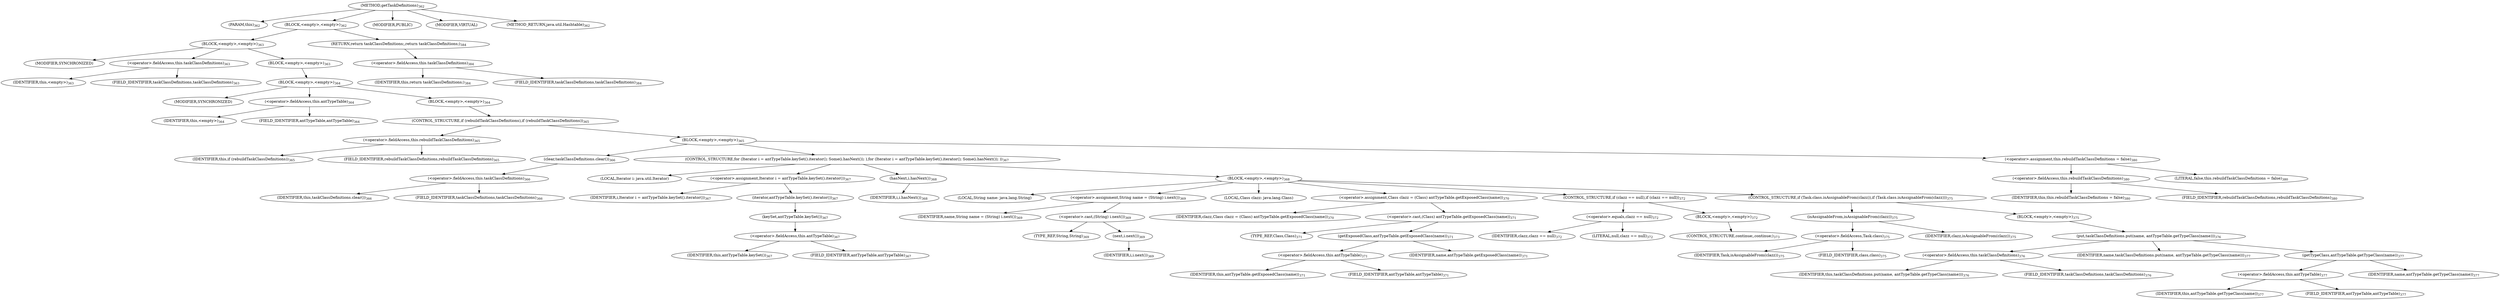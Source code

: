 digraph "getTaskDefinitions" {  
"652" [label = <(METHOD,getTaskDefinitions)<SUB>362</SUB>> ]
"653" [label = <(PARAM,this)<SUB>362</SUB>> ]
"654" [label = <(BLOCK,&lt;empty&gt;,&lt;empty&gt;)<SUB>362</SUB>> ]
"655" [label = <(BLOCK,&lt;empty&gt;,&lt;empty&gt;)<SUB>363</SUB>> ]
"656" [label = <(MODIFIER,SYNCHRONIZED)> ]
"657" [label = <(&lt;operator&gt;.fieldAccess,this.taskClassDefinitions)<SUB>363</SUB>> ]
"658" [label = <(IDENTIFIER,this,&lt;empty&gt;)<SUB>363</SUB>> ]
"659" [label = <(FIELD_IDENTIFIER,taskClassDefinitions,taskClassDefinitions)<SUB>363</SUB>> ]
"660" [label = <(BLOCK,&lt;empty&gt;,&lt;empty&gt;)<SUB>363</SUB>> ]
"661" [label = <(BLOCK,&lt;empty&gt;,&lt;empty&gt;)<SUB>364</SUB>> ]
"662" [label = <(MODIFIER,SYNCHRONIZED)> ]
"663" [label = <(&lt;operator&gt;.fieldAccess,this.antTypeTable)<SUB>364</SUB>> ]
"664" [label = <(IDENTIFIER,this,&lt;empty&gt;)<SUB>364</SUB>> ]
"665" [label = <(FIELD_IDENTIFIER,antTypeTable,antTypeTable)<SUB>364</SUB>> ]
"666" [label = <(BLOCK,&lt;empty&gt;,&lt;empty&gt;)<SUB>364</SUB>> ]
"667" [label = <(CONTROL_STRUCTURE,if (rebuildTaskClassDefinitions),if (rebuildTaskClassDefinitions))<SUB>365</SUB>> ]
"668" [label = <(&lt;operator&gt;.fieldAccess,this.rebuildTaskClassDefinitions)<SUB>365</SUB>> ]
"669" [label = <(IDENTIFIER,this,if (rebuildTaskClassDefinitions))<SUB>365</SUB>> ]
"670" [label = <(FIELD_IDENTIFIER,rebuildTaskClassDefinitions,rebuildTaskClassDefinitions)<SUB>365</SUB>> ]
"671" [label = <(BLOCK,&lt;empty&gt;,&lt;empty&gt;)<SUB>365</SUB>> ]
"672" [label = <(clear,taskClassDefinitions.clear())<SUB>366</SUB>> ]
"673" [label = <(&lt;operator&gt;.fieldAccess,this.taskClassDefinitions)<SUB>366</SUB>> ]
"674" [label = <(IDENTIFIER,this,taskClassDefinitions.clear())<SUB>366</SUB>> ]
"675" [label = <(FIELD_IDENTIFIER,taskClassDefinitions,taskClassDefinitions)<SUB>366</SUB>> ]
"676" [label = <(CONTROL_STRUCTURE,for (Iterator i = antTypeTable.keySet().iterator(); Some(i.hasNext()); ),for (Iterator i = antTypeTable.keySet().iterator(); Some(i.hasNext()); ))<SUB>367</SUB>> ]
"677" [label = <(LOCAL,Iterator i: java.util.Iterator)> ]
"678" [label = <(&lt;operator&gt;.assignment,Iterator i = antTypeTable.keySet().iterator())<SUB>367</SUB>> ]
"679" [label = <(IDENTIFIER,i,Iterator i = antTypeTable.keySet().iterator())<SUB>367</SUB>> ]
"680" [label = <(iterator,antTypeTable.keySet().iterator())<SUB>367</SUB>> ]
"681" [label = <(keySet,antTypeTable.keySet())<SUB>367</SUB>> ]
"682" [label = <(&lt;operator&gt;.fieldAccess,this.antTypeTable)<SUB>367</SUB>> ]
"683" [label = <(IDENTIFIER,this,antTypeTable.keySet())<SUB>367</SUB>> ]
"684" [label = <(FIELD_IDENTIFIER,antTypeTable,antTypeTable)<SUB>367</SUB>> ]
"685" [label = <(hasNext,i.hasNext())<SUB>368</SUB>> ]
"686" [label = <(IDENTIFIER,i,i.hasNext())<SUB>368</SUB>> ]
"687" [label = <(BLOCK,&lt;empty&gt;,&lt;empty&gt;)<SUB>368</SUB>> ]
"688" [label = <(LOCAL,String name: java.lang.String)> ]
"689" [label = <(&lt;operator&gt;.assignment,String name = (String) i.next())<SUB>369</SUB>> ]
"690" [label = <(IDENTIFIER,name,String name = (String) i.next())<SUB>369</SUB>> ]
"691" [label = <(&lt;operator&gt;.cast,(String) i.next())<SUB>369</SUB>> ]
"692" [label = <(TYPE_REF,String,String)<SUB>369</SUB>> ]
"693" [label = <(next,i.next())<SUB>369</SUB>> ]
"694" [label = <(IDENTIFIER,i,i.next())<SUB>369</SUB>> ]
"695" [label = <(LOCAL,Class clazz: java.lang.Class)> ]
"696" [label = <(&lt;operator&gt;.assignment,Class clazz = (Class) antTypeTable.getExposedClass(name))<SUB>370</SUB>> ]
"697" [label = <(IDENTIFIER,clazz,Class clazz = (Class) antTypeTable.getExposedClass(name))<SUB>370</SUB>> ]
"698" [label = <(&lt;operator&gt;.cast,(Class) antTypeTable.getExposedClass(name))<SUB>371</SUB>> ]
"699" [label = <(TYPE_REF,Class,Class)<SUB>371</SUB>> ]
"700" [label = <(getExposedClass,antTypeTable.getExposedClass(name))<SUB>371</SUB>> ]
"701" [label = <(&lt;operator&gt;.fieldAccess,this.antTypeTable)<SUB>371</SUB>> ]
"702" [label = <(IDENTIFIER,this,antTypeTable.getExposedClass(name))<SUB>371</SUB>> ]
"703" [label = <(FIELD_IDENTIFIER,antTypeTable,antTypeTable)<SUB>371</SUB>> ]
"704" [label = <(IDENTIFIER,name,antTypeTable.getExposedClass(name))<SUB>371</SUB>> ]
"705" [label = <(CONTROL_STRUCTURE,if (clazz == null),if (clazz == null))<SUB>372</SUB>> ]
"706" [label = <(&lt;operator&gt;.equals,clazz == null)<SUB>372</SUB>> ]
"707" [label = <(IDENTIFIER,clazz,clazz == null)<SUB>372</SUB>> ]
"708" [label = <(LITERAL,null,clazz == null)<SUB>372</SUB>> ]
"709" [label = <(BLOCK,&lt;empty&gt;,&lt;empty&gt;)<SUB>372</SUB>> ]
"710" [label = <(CONTROL_STRUCTURE,continue;,continue;)<SUB>373</SUB>> ]
"711" [label = <(CONTROL_STRUCTURE,if (Task.class.isAssignableFrom(clazz)),if (Task.class.isAssignableFrom(clazz)))<SUB>375</SUB>> ]
"712" [label = <(isAssignableFrom,isAssignableFrom(clazz))<SUB>375</SUB>> ]
"713" [label = <(&lt;operator&gt;.fieldAccess,Task.class)<SUB>375</SUB>> ]
"714" [label = <(IDENTIFIER,Task,isAssignableFrom(clazz))<SUB>375</SUB>> ]
"715" [label = <(FIELD_IDENTIFIER,class,class)<SUB>375</SUB>> ]
"716" [label = <(IDENTIFIER,clazz,isAssignableFrom(clazz))<SUB>375</SUB>> ]
"717" [label = <(BLOCK,&lt;empty&gt;,&lt;empty&gt;)<SUB>375</SUB>> ]
"718" [label = <(put,taskClassDefinitions.put(name, antTypeTable.getTypeClass(name)))<SUB>376</SUB>> ]
"719" [label = <(&lt;operator&gt;.fieldAccess,this.taskClassDefinitions)<SUB>376</SUB>> ]
"720" [label = <(IDENTIFIER,this,taskClassDefinitions.put(name, antTypeTable.getTypeClass(name)))<SUB>376</SUB>> ]
"721" [label = <(FIELD_IDENTIFIER,taskClassDefinitions,taskClassDefinitions)<SUB>376</SUB>> ]
"722" [label = <(IDENTIFIER,name,taskClassDefinitions.put(name, antTypeTable.getTypeClass(name)))<SUB>377</SUB>> ]
"723" [label = <(getTypeClass,antTypeTable.getTypeClass(name))<SUB>377</SUB>> ]
"724" [label = <(&lt;operator&gt;.fieldAccess,this.antTypeTable)<SUB>377</SUB>> ]
"725" [label = <(IDENTIFIER,this,antTypeTable.getTypeClass(name))<SUB>377</SUB>> ]
"726" [label = <(FIELD_IDENTIFIER,antTypeTable,antTypeTable)<SUB>377</SUB>> ]
"727" [label = <(IDENTIFIER,name,antTypeTable.getTypeClass(name))<SUB>377</SUB>> ]
"728" [label = <(&lt;operator&gt;.assignment,this.rebuildTaskClassDefinitions = false)<SUB>380</SUB>> ]
"729" [label = <(&lt;operator&gt;.fieldAccess,this.rebuildTaskClassDefinitions)<SUB>380</SUB>> ]
"730" [label = <(IDENTIFIER,this,this.rebuildTaskClassDefinitions = false)<SUB>380</SUB>> ]
"731" [label = <(FIELD_IDENTIFIER,rebuildTaskClassDefinitions,rebuildTaskClassDefinitions)<SUB>380</SUB>> ]
"732" [label = <(LITERAL,false,this.rebuildTaskClassDefinitions = false)<SUB>380</SUB>> ]
"733" [label = <(RETURN,return taskClassDefinitions;,return taskClassDefinitions;)<SUB>384</SUB>> ]
"734" [label = <(&lt;operator&gt;.fieldAccess,this.taskClassDefinitions)<SUB>384</SUB>> ]
"735" [label = <(IDENTIFIER,this,return taskClassDefinitions;)<SUB>384</SUB>> ]
"736" [label = <(FIELD_IDENTIFIER,taskClassDefinitions,taskClassDefinitions)<SUB>384</SUB>> ]
"737" [label = <(MODIFIER,PUBLIC)> ]
"738" [label = <(MODIFIER,VIRTUAL)> ]
"739" [label = <(METHOD_RETURN,java.util.Hashtable)<SUB>362</SUB>> ]
  "652" -> "653" 
  "652" -> "654" 
  "652" -> "737" 
  "652" -> "738" 
  "652" -> "739" 
  "654" -> "655" 
  "654" -> "733" 
  "655" -> "656" 
  "655" -> "657" 
  "655" -> "660" 
  "657" -> "658" 
  "657" -> "659" 
  "660" -> "661" 
  "661" -> "662" 
  "661" -> "663" 
  "661" -> "666" 
  "663" -> "664" 
  "663" -> "665" 
  "666" -> "667" 
  "667" -> "668" 
  "667" -> "671" 
  "668" -> "669" 
  "668" -> "670" 
  "671" -> "672" 
  "671" -> "676" 
  "671" -> "728" 
  "672" -> "673" 
  "673" -> "674" 
  "673" -> "675" 
  "676" -> "677" 
  "676" -> "678" 
  "676" -> "685" 
  "676" -> "687" 
  "678" -> "679" 
  "678" -> "680" 
  "680" -> "681" 
  "681" -> "682" 
  "682" -> "683" 
  "682" -> "684" 
  "685" -> "686" 
  "687" -> "688" 
  "687" -> "689" 
  "687" -> "695" 
  "687" -> "696" 
  "687" -> "705" 
  "687" -> "711" 
  "689" -> "690" 
  "689" -> "691" 
  "691" -> "692" 
  "691" -> "693" 
  "693" -> "694" 
  "696" -> "697" 
  "696" -> "698" 
  "698" -> "699" 
  "698" -> "700" 
  "700" -> "701" 
  "700" -> "704" 
  "701" -> "702" 
  "701" -> "703" 
  "705" -> "706" 
  "705" -> "709" 
  "706" -> "707" 
  "706" -> "708" 
  "709" -> "710" 
  "711" -> "712" 
  "711" -> "717" 
  "712" -> "713" 
  "712" -> "716" 
  "713" -> "714" 
  "713" -> "715" 
  "717" -> "718" 
  "718" -> "719" 
  "718" -> "722" 
  "718" -> "723" 
  "719" -> "720" 
  "719" -> "721" 
  "723" -> "724" 
  "723" -> "727" 
  "724" -> "725" 
  "724" -> "726" 
  "728" -> "729" 
  "728" -> "732" 
  "729" -> "730" 
  "729" -> "731" 
  "733" -> "734" 
  "734" -> "735" 
  "734" -> "736" 
}
